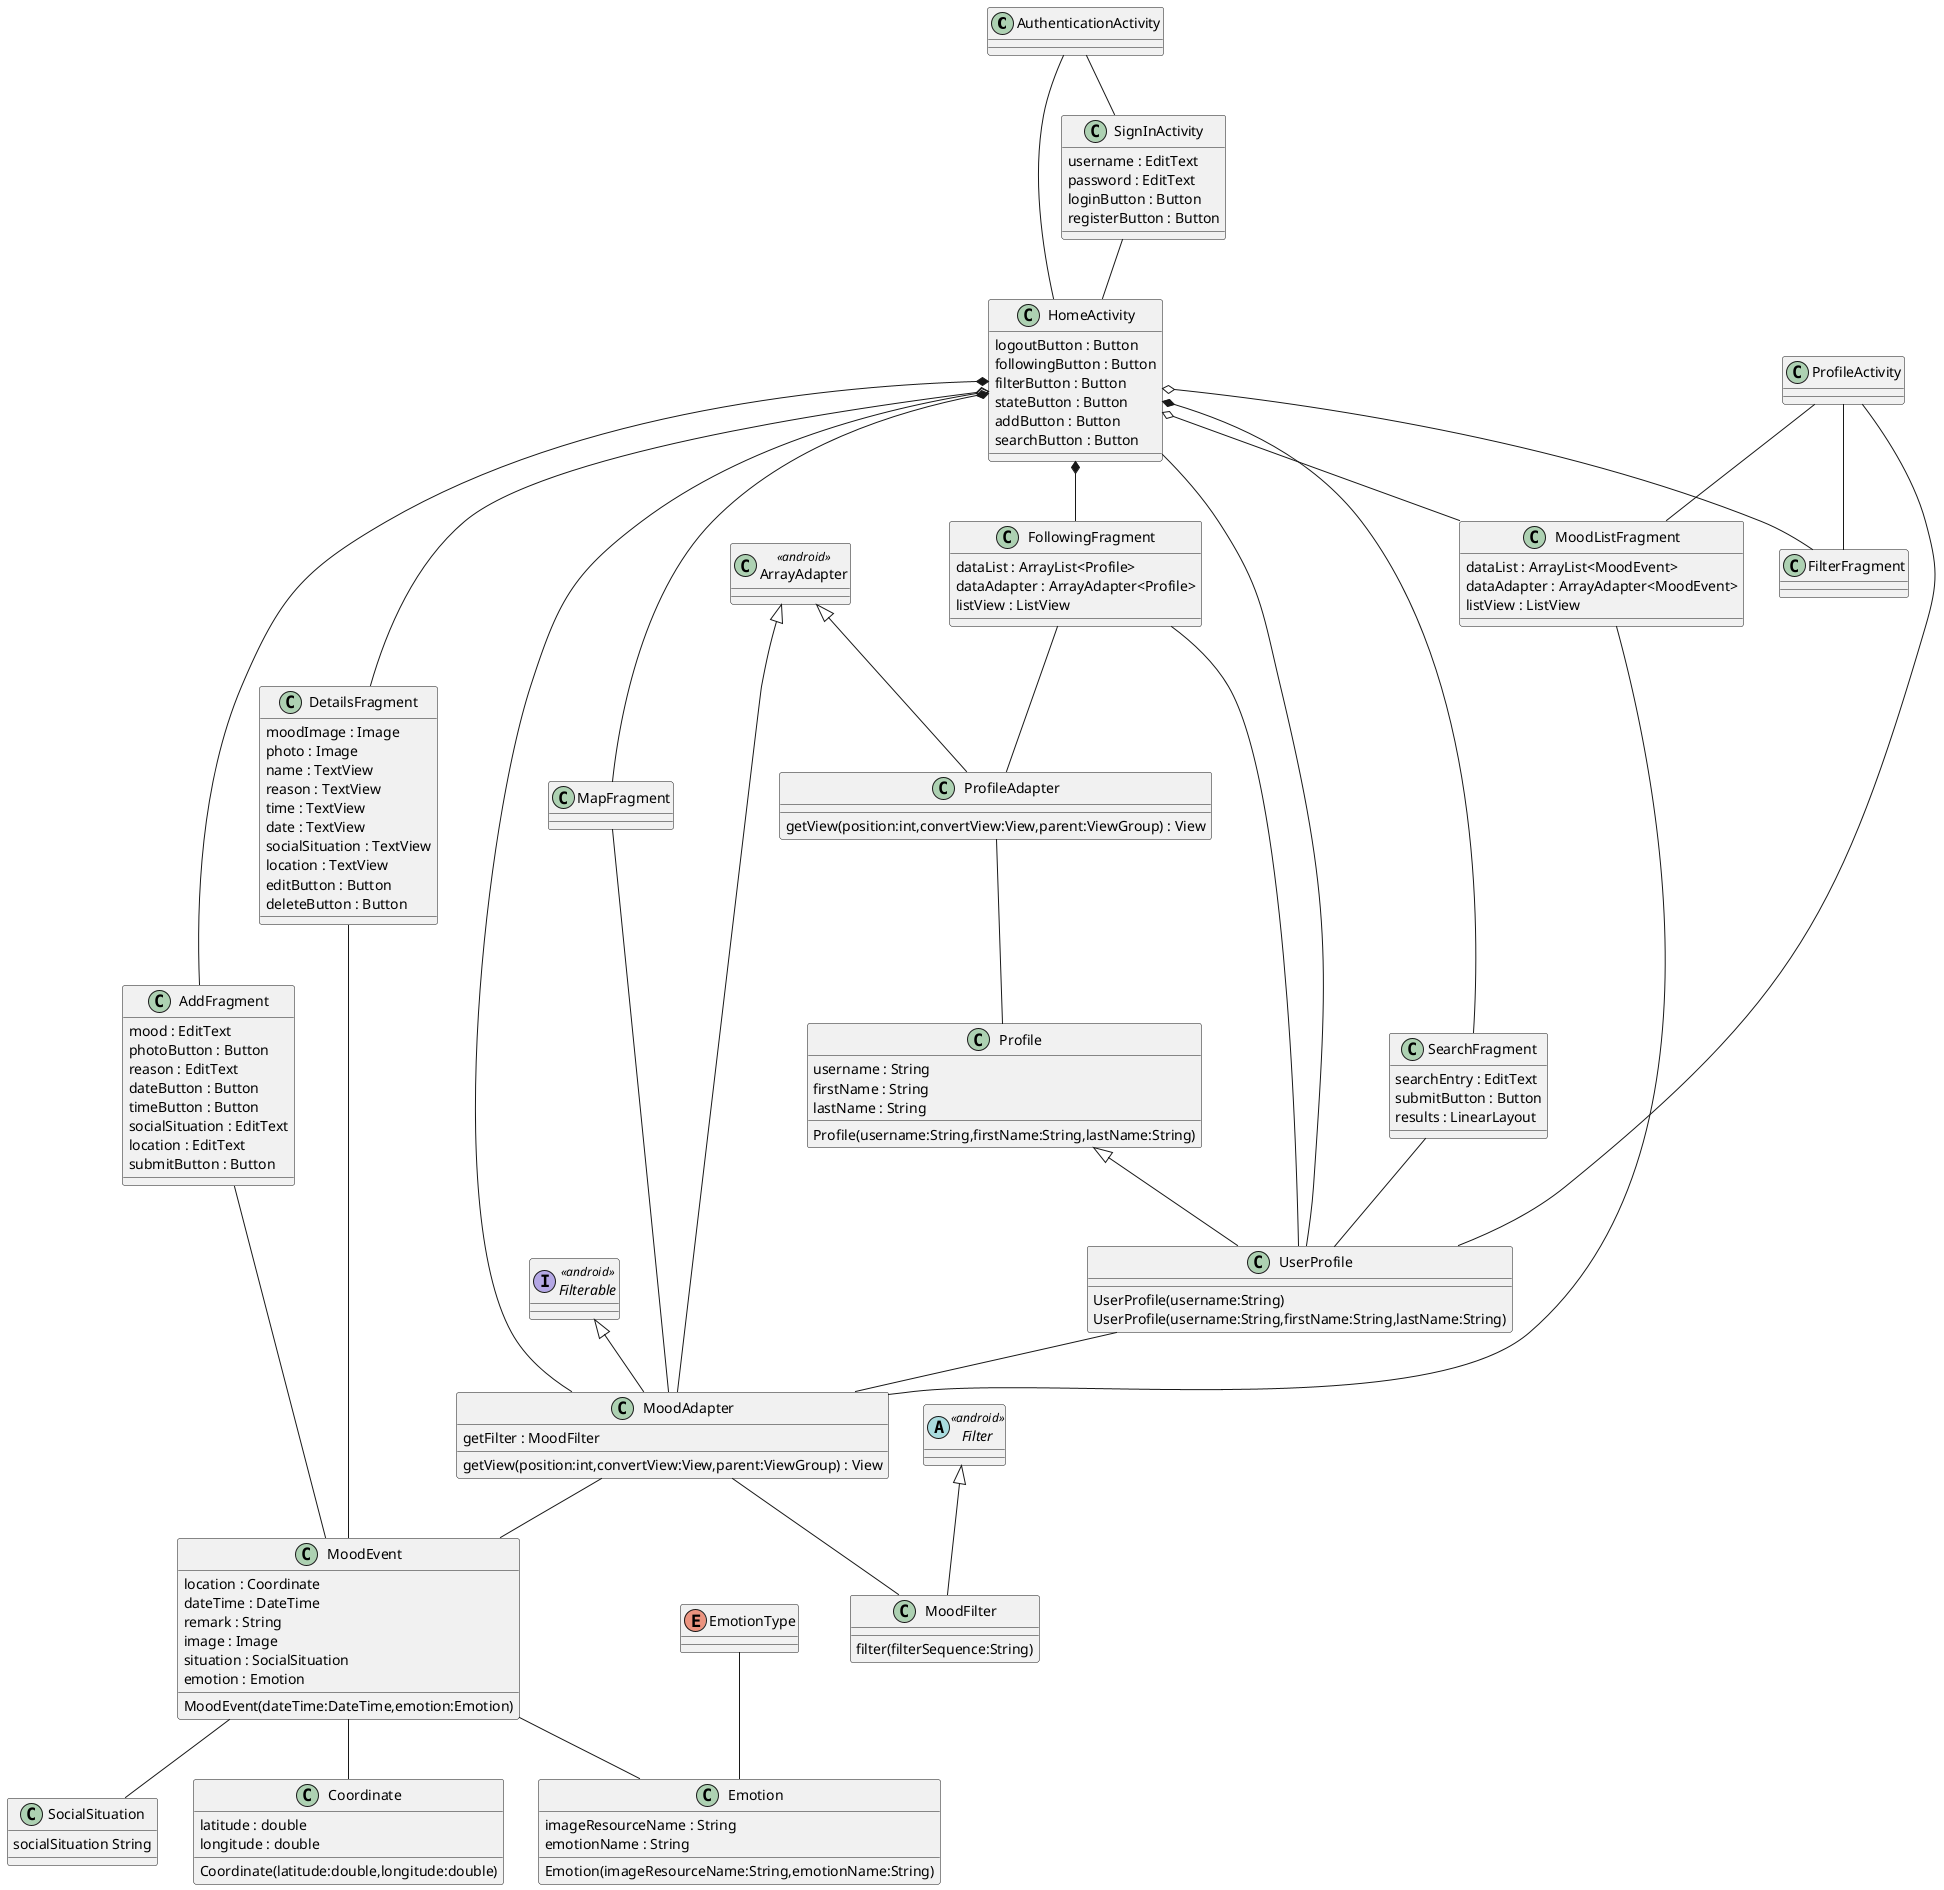 @startuml

AuthenticationActivity -- SignInActivity
AuthenticationActivity -- HomeActivity
class AuthenticationActivity {
}

SignInActivity -- HomeActivity
class SignInActivity {
    username : EditText
    password : EditText
    loginButton : Button
    registerButton : Button
}

HomeActivity *-- MapFragment
HomeActivity o-- MoodListFragment
HomeActivity o-- MoodAdapter
HomeActivity *-- SearchFragment
HomeActivity *-- AddFragment
HomeActivity *-- FollowingFragment
HomeActivity o-- FilterFragment
HomeActivity o-- DetailsFragment
HomeActivity -- UserProfile
class HomeActivity{
    logoutButton : Button
    followingButton : Button
    filterButton : Button
    stateButton : Button
    addButton : Button
    searchButton : Button
}

ProfileActivity -- UserProfile
ProfileActivity -- MoodListFragment
ProfileActivity -- FilterFragment
class ProfileActivity{

}

UserProfile -- MoodAdapter
class UserProfile {
    UserProfile(username:String)
    UserProfile(username:String,firstName:String,lastName:String)
}

MoodEvent -- Coordinate
MoodEvent -- Emotion
MoodEvent -- SocialSituation
class MoodEvent {
    location : Coordinate 
    dateTime : DateTime 
    remark : String 
    image : Image 
    situation : SocialSituation 
    emotion : Emotion
    MoodEvent(dateTime:DateTime,emotion:Emotion)
}

class Emotion {
    imageResourceName : String 
    emotionName : String 
    Emotion(imageResourceName:String,emotionName:String)
}

class SocialSituation {
    socialSituation String
}

class Coordinate {
    latitude : double
    longitude : double
    Coordinate(latitude:double,longitude:double)
}

MoodListFragment -- MoodAdapter
class MoodListFragment {
    dataList : ArrayList<MoodEvent> 
    dataAdapter : ArrayAdapter<MoodEvent> 
    listView : ListView 
}

MoodAdapter -- MoodFilter
MoodAdapter -- MoodEvent
class MoodAdapter {
    getFilter : MoodFilter
    getView(position:int,convertView:View,parent:ViewGroup) : View
}

class MoodFilter {
    filter(filterSequence:String)
}

SearchFragment -- UserProfile
class SearchFragment {
    searchEntry : EditText 
    submitButton : Button 
    results : LinearLayout 
}

AddFragment -- MoodEvent
class AddFragment {
    mood : EditText
    photoButton : Button 
    reason : EditText 
    dateButton : Button 
    timeButton : Button 
    socialSituation : EditText 
    location : EditText 
    submitButton : Button 
}

DetailsFragment -- MoodEvent
class DetailsFragment {
    moodImage : Image 
    photo : Image 
    name : TextView 
    reason : TextView 
    time : TextView 
    date : TextView 
    socialSituation : TextView 
    location : TextView 
    editButton : Button 
    deleteButton : Button 
}

FollowingFragment -- UserProfile
FollowingFragment -- ProfileAdapter

class FollowingFragment {
    dataList : ArrayList<Profile> 
    dataAdapter : ArrayAdapter<Profile> 
    listView : ListView 
}

ProfileAdapter -- Profile
class ProfileAdapter{
    getView(position:int,convertView:View,parent:ViewGroup) : View
}

Profile <|-- UserProfile
class Profile {
    username : String
    firstName : String
    lastName : String
    Profile(username:String,firstName:String,lastName:String)
}

MapFragment -- MoodAdapter
class MapFragment {
}

abstract class Filter <<android>>

class FilterFragment

Filter <|-- MoodFilter
abstract class Filter <<android>> 

ArrayAdapter <|-- MoodAdapter
ArrayAdapter <|-- ProfileAdapter
class ArrayAdapter <<android>>

Filterable <|-- MoodAdapter
interface Filterable <<android>>

EmotionType -- Emotion
enum EmotionType


@enduml
